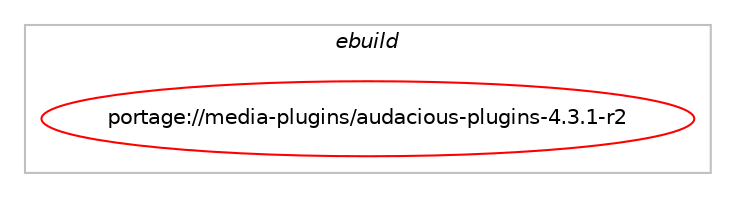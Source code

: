 digraph prolog {

# *************
# Graph options
# *************

newrank=true;
concentrate=true;
compound=true;
graph [rankdir=LR,fontname=Helvetica,fontsize=10,ranksep=1.5];#, ranksep=2.5, nodesep=0.2];
edge  [arrowhead=vee];
node  [fontname=Helvetica,fontsize=10];

# **********
# The ebuild
# **********

subgraph cluster_leftcol {
color=gray;
label=<<i>ebuild</i>>;
id [label="portage://media-plugins/audacious-plugins-4.3.1-r2", color=red, width=4, href="../media-plugins/audacious-plugins-4.3.1-r2.svg"];
}

# ****************
# The dependencies
# ****************

subgraph cluster_midcol {
color=gray;
label=<<i>dependencies</i>>;
subgraph cluster_compile {
fillcolor="#eeeeee";
style=filled;
label=<<i>compile</i>>;
# *** BEGIN UNKNOWN DEPENDENCY TYPE (TODO) ***
# id -> equal(use_conditional_group(positive,aac,portage://media-plugins/audacious-plugins-4.3.1-r2,[package_dependency(portage://media-plugins/audacious-plugins-4.3.1-r2,install,no,media-libs,faad2,greaterequal,[2.7,,,2.7],[],[])]))
# *** END UNKNOWN DEPENDENCY TYPE (TODO) ***

# *** BEGIN UNKNOWN DEPENDENCY TYPE (TODO) ***
# id -> equal(use_conditional_group(positive,alsa,portage://media-plugins/audacious-plugins-4.3.1-r2,[package_dependency(portage://media-plugins/audacious-plugins-4.3.1-r2,install,no,media-libs,alsa-lib,greaterequal,[1.0.16,,,1.0.16],[],[])]))
# *** END UNKNOWN DEPENDENCY TYPE (TODO) ***

# *** BEGIN UNKNOWN DEPENDENCY TYPE (TODO) ***
# id -> equal(use_conditional_group(positive,ampache,portage://media-plugins/audacious-plugins-4.3.1-r2,[package_dependency(portage://media-plugins/audacious-plugins-4.3.1-r2,install,no,media-libs,ampache_browser,equal,[1*,,,1*],any_same_slot,[])]))
# *** END UNKNOWN DEPENDENCY TYPE (TODO) ***

# *** BEGIN UNKNOWN DEPENDENCY TYPE (TODO) ***
# id -> equal(use_conditional_group(positive,bs2b,portage://media-plugins/audacious-plugins-4.3.1-r2,[package_dependency(portage://media-plugins/audacious-plugins-4.3.1-r2,install,no,media-libs,libbs2b,none,[,,],[],[])]))
# *** END UNKNOWN DEPENDENCY TYPE (TODO) ***

# *** BEGIN UNKNOWN DEPENDENCY TYPE (TODO) ***
# id -> equal(use_conditional_group(positive,cdda,portage://media-plugins/audacious-plugins-4.3.1-r2,[package_dependency(portage://media-plugins/audacious-plugins-4.3.1-r2,install,no,dev-libs,libcdio,none,[,,],any_same_slot,[]),package_dependency(portage://media-plugins/audacious-plugins-4.3.1-r2,install,no,dev-libs,libcdio-paranoia,none,[,,],any_same_slot,[]),package_dependency(portage://media-plugins/audacious-plugins-4.3.1-r2,install,no,media-libs,libcddb,greaterequal,[1.2.1,,,1.2.1],[],[])]))
# *** END UNKNOWN DEPENDENCY TYPE (TODO) ***

# *** BEGIN UNKNOWN DEPENDENCY TYPE (TODO) ***
# id -> equal(use_conditional_group(positive,cue,portage://media-plugins/audacious-plugins-4.3.1-r2,[package_dependency(portage://media-plugins/audacious-plugins-4.3.1-r2,install,no,media-libs,libcue,none,[,,],any_same_slot,[])]))
# *** END UNKNOWN DEPENDENCY TYPE (TODO) ***

# *** BEGIN UNKNOWN DEPENDENCY TYPE (TODO) ***
# id -> equal(use_conditional_group(positive,ffmpeg,portage://media-plugins/audacious-plugins-4.3.1-r2,[package_dependency(portage://media-plugins/audacious-plugins-4.3.1-r2,install,no,media-video,ffmpeg,greaterequal,[0.7.3,,,0.7.3],any_same_slot,[])]))
# *** END UNKNOWN DEPENDENCY TYPE (TODO) ***

# *** BEGIN UNKNOWN DEPENDENCY TYPE (TODO) ***
# id -> equal(use_conditional_group(positive,flac,portage://media-plugins/audacious-plugins-4.3.1-r2,[package_dependency(portage://media-plugins/audacious-plugins-4.3.1-r2,install,no,media-libs,flac,greaterequal,[1.2.1,,-r1,1.2.1-r1],any_same_slot,[]),package_dependency(portage://media-plugins/audacious-plugins-4.3.1-r2,install,no,media-libs,libvorbis,greaterequal,[1.0,,,1.0],[],[])]))
# *** END UNKNOWN DEPENDENCY TYPE (TODO) ***

# *** BEGIN UNKNOWN DEPENDENCY TYPE (TODO) ***
# id -> equal(use_conditional_group(positive,fluidsynth,portage://media-plugins/audacious-plugins-4.3.1-r2,[package_dependency(portage://media-plugins/audacious-plugins-4.3.1-r2,install,no,media-sound,fluidsynth,none,[,,],any_same_slot,[])]))
# *** END UNKNOWN DEPENDENCY TYPE (TODO) ***

# *** BEGIN UNKNOWN DEPENDENCY TYPE (TODO) ***
# id -> equal(use_conditional_group(positive,http,portage://media-plugins/audacious-plugins-4.3.1-r2,[package_dependency(portage://media-plugins/audacious-plugins-4.3.1-r2,install,no,net-libs,neon,greaterequal,[0.26.4,,,0.26.4],[],[])]))
# *** END UNKNOWN DEPENDENCY TYPE (TODO) ***

# *** BEGIN UNKNOWN DEPENDENCY TYPE (TODO) ***
# id -> equal(use_conditional_group(positive,jack,portage://media-plugins/audacious-plugins-4.3.1-r2,[package_dependency(portage://media-plugins/audacious-plugins-4.3.1-r2,install,no,media-libs,bio2jack,greaterequal,[0.4,,,0.4],[],[]),package_dependency(portage://media-plugins/audacious-plugins-4.3.1-r2,install,no,virtual,jack,none,[,,],[],[])]))
# *** END UNKNOWN DEPENDENCY TYPE (TODO) ***

# *** BEGIN UNKNOWN DEPENDENCY TYPE (TODO) ***
# id -> equal(use_conditional_group(positive,lame,portage://media-plugins/audacious-plugins-4.3.1-r2,[package_dependency(portage://media-plugins/audacious-plugins-4.3.1-r2,install,no,media-sound,lame,none,[,,],[],[])]))
# *** END UNKNOWN DEPENDENCY TYPE (TODO) ***

# *** BEGIN UNKNOWN DEPENDENCY TYPE (TODO) ***
# id -> equal(use_conditional_group(positive,libnotify,portage://media-plugins/audacious-plugins-4.3.1-r2,[package_dependency(portage://media-plugins/audacious-plugins-4.3.1-r2,install,no,x11-libs,libnotify,none,[,,],[],[])]))
# *** END UNKNOWN DEPENDENCY TYPE (TODO) ***

# *** BEGIN UNKNOWN DEPENDENCY TYPE (TODO) ***
# id -> equal(use_conditional_group(positive,libsamplerate,portage://media-plugins/audacious-plugins-4.3.1-r2,[package_dependency(portage://media-plugins/audacious-plugins-4.3.1-r2,install,no,media-libs,libsamplerate,none,[,,],any_same_slot,[])]))
# *** END UNKNOWN DEPENDENCY TYPE (TODO) ***

# *** BEGIN UNKNOWN DEPENDENCY TYPE (TODO) ***
# id -> equal(use_conditional_group(positive,lirc,portage://media-plugins/audacious-plugins-4.3.1-r2,[package_dependency(portage://media-plugins/audacious-plugins-4.3.1-r2,install,no,app-misc,lirc,none,[,,],[],[])]))
# *** END UNKNOWN DEPENDENCY TYPE (TODO) ***

# *** BEGIN UNKNOWN DEPENDENCY TYPE (TODO) ***
# id -> equal(use_conditional_group(positive,mms,portage://media-plugins/audacious-plugins-4.3.1-r2,[package_dependency(portage://media-plugins/audacious-plugins-4.3.1-r2,install,no,media-libs,libmms,greaterequal,[0.3,,,0.3],[],[])]))
# *** END UNKNOWN DEPENDENCY TYPE (TODO) ***

# *** BEGIN UNKNOWN DEPENDENCY TYPE (TODO) ***
# id -> equal(use_conditional_group(positive,modplug,portage://media-plugins/audacious-plugins-4.3.1-r2,[package_dependency(portage://media-plugins/audacious-plugins-4.3.1-r2,install,no,media-libs,libmodplug,none,[,,],[],[])]))
# *** END UNKNOWN DEPENDENCY TYPE (TODO) ***

# *** BEGIN UNKNOWN DEPENDENCY TYPE (TODO) ***
# id -> equal(use_conditional_group(positive,mp3,portage://media-plugins/audacious-plugins-4.3.1-r2,[package_dependency(portage://media-plugins/audacious-plugins-4.3.1-r2,install,no,media-sound,mpg123,greaterequal,[1.12.1,,,1.12.1],[],[])]))
# *** END UNKNOWN DEPENDENCY TYPE (TODO) ***

# *** BEGIN UNKNOWN DEPENDENCY TYPE (TODO) ***
# id -> equal(use_conditional_group(positive,opengl,portage://media-plugins/audacious-plugins-4.3.1-r2,[package_dependency(portage://media-plugins/audacious-plugins-4.3.1-r2,install,no,dev-qt,qtopengl,none,[,,],[slot(5)],[])]))
# *** END UNKNOWN DEPENDENCY TYPE (TODO) ***

# *** BEGIN UNKNOWN DEPENDENCY TYPE (TODO) ***
# id -> equal(use_conditional_group(positive,openmpt,portage://media-plugins/audacious-plugins-4.3.1-r2,[package_dependency(portage://media-plugins/audacious-plugins-4.3.1-r2,install,no,media-libs,libopenmpt,none,[,,],[],[])]))
# *** END UNKNOWN DEPENDENCY TYPE (TODO) ***

# *** BEGIN UNKNOWN DEPENDENCY TYPE (TODO) ***
# id -> equal(use_conditional_group(positive,opus,portage://media-plugins/audacious-plugins-4.3.1-r2,[package_dependency(portage://media-plugins/audacious-plugins-4.3.1-r2,install,no,media-libs,opusfile,none,[,,],[],[])]))
# *** END UNKNOWN DEPENDENCY TYPE (TODO) ***

# *** BEGIN UNKNOWN DEPENDENCY TYPE (TODO) ***
# id -> equal(use_conditional_group(positive,pipewire,portage://media-plugins/audacious-plugins-4.3.1-r2,[package_dependency(portage://media-plugins/audacious-plugins-4.3.1-r2,install,no,media-video,pipewire,none,[,,],any_same_slot,[])]))
# *** END UNKNOWN DEPENDENCY TYPE (TODO) ***

# *** BEGIN UNKNOWN DEPENDENCY TYPE (TODO) ***
# id -> equal(use_conditional_group(positive,pulseaudio,portage://media-plugins/audacious-plugins-4.3.1-r2,[package_dependency(portage://media-plugins/audacious-plugins-4.3.1-r2,install,no,media-libs,libpulse,none,[,,],[],[])]))
# *** END UNKNOWN DEPENDENCY TYPE (TODO) ***

# *** BEGIN UNKNOWN DEPENDENCY TYPE (TODO) ***
# id -> equal(use_conditional_group(positive,scrobbler,portage://media-plugins/audacious-plugins-4.3.1-r2,[package_dependency(portage://media-plugins/audacious-plugins-4.3.1-r2,install,no,net-misc,curl,none,[,,],[],[])]))
# *** END UNKNOWN DEPENDENCY TYPE (TODO) ***

# *** BEGIN UNKNOWN DEPENDENCY TYPE (TODO) ***
# id -> equal(use_conditional_group(positive,sdl,portage://media-plugins/audacious-plugins-4.3.1-r2,[package_dependency(portage://media-plugins/audacious-plugins-4.3.1-r2,install,no,media-libs,libsdl2,none,[,,],[],[use(enable(sound),none)])]))
# *** END UNKNOWN DEPENDENCY TYPE (TODO) ***

# *** BEGIN UNKNOWN DEPENDENCY TYPE (TODO) ***
# id -> equal(use_conditional_group(positive,sid,portage://media-plugins/audacious-plugins-4.3.1-r2,[package_dependency(portage://media-plugins/audacious-plugins-4.3.1-r2,install,no,media-libs,libsidplayfp,greaterequal,[1.0.0,,,1.0.0],[],[])]))
# *** END UNKNOWN DEPENDENCY TYPE (TODO) ***

# *** BEGIN UNKNOWN DEPENDENCY TYPE (TODO) ***
# id -> equal(use_conditional_group(positive,sndfile,portage://media-plugins/audacious-plugins-4.3.1-r2,[package_dependency(portage://media-plugins/audacious-plugins-4.3.1-r2,install,no,media-libs,libsndfile,greaterequal,[1.0.17,,-r1,1.0.17-r1],[],[])]))
# *** END UNKNOWN DEPENDENCY TYPE (TODO) ***

# *** BEGIN UNKNOWN DEPENDENCY TYPE (TODO) ***
# id -> equal(use_conditional_group(positive,soxr,portage://media-plugins/audacious-plugins-4.3.1-r2,[package_dependency(portage://media-plugins/audacious-plugins-4.3.1-r2,install,no,media-libs,soxr,none,[,,],[],[])]))
# *** END UNKNOWN DEPENDENCY TYPE (TODO) ***

# *** BEGIN UNKNOWN DEPENDENCY TYPE (TODO) ***
# id -> equal(use_conditional_group(positive,speedpitch,portage://media-plugins/audacious-plugins-4.3.1-r2,[package_dependency(portage://media-plugins/audacious-plugins-4.3.1-r2,install,no,media-libs,libsamplerate,none,[,,],any_same_slot,[])]))
# *** END UNKNOWN DEPENDENCY TYPE (TODO) ***

# *** BEGIN UNKNOWN DEPENDENCY TYPE (TODO) ***
# id -> equal(use_conditional_group(positive,streamtuner,portage://media-plugins/audacious-plugins-4.3.1-r2,[package_dependency(portage://media-plugins/audacious-plugins-4.3.1-r2,install,no,dev-qt,qtnetwork,none,[,,],[slot(5)],[])]))
# *** END UNKNOWN DEPENDENCY TYPE (TODO) ***

# *** BEGIN UNKNOWN DEPENDENCY TYPE (TODO) ***
# id -> equal(use_conditional_group(positive,vorbis,portage://media-plugins/audacious-plugins-4.3.1-r2,[package_dependency(portage://media-plugins/audacious-plugins-4.3.1-r2,install,no,media-libs,libogg,greaterequal,[1.1.3,,,1.1.3],[],[]),package_dependency(portage://media-plugins/audacious-plugins-4.3.1-r2,install,no,media-libs,libvorbis,greaterequal,[1.2.0,,,1.2.0],[],[])]))
# *** END UNKNOWN DEPENDENCY TYPE (TODO) ***

# *** BEGIN UNKNOWN DEPENDENCY TYPE (TODO) ***
# id -> equal(use_conditional_group(positive,wavpack,portage://media-plugins/audacious-plugins-4.3.1-r2,[package_dependency(portage://media-plugins/audacious-plugins-4.3.1-r2,install,no,media-sound,wavpack,greaterequal,[4.50.1,,-r1,4.50.1-r1],[],[])]))
# *** END UNKNOWN DEPENDENCY TYPE (TODO) ***

# *** BEGIN UNKNOWN DEPENDENCY TYPE (TODO) ***
# id -> equal(package_dependency(portage://media-plugins/audacious-plugins-4.3.1-r2,install,no,app-arch,unzip,none,[,,],[],[]))
# *** END UNKNOWN DEPENDENCY TYPE (TODO) ***

# *** BEGIN UNKNOWN DEPENDENCY TYPE (TODO) ***
# id -> equal(package_dependency(portage://media-plugins/audacious-plugins-4.3.1-r2,install,no,dev-libs,glib,none,[,,],[slot(2)],[]))
# *** END UNKNOWN DEPENDENCY TYPE (TODO) ***

# *** BEGIN UNKNOWN DEPENDENCY TYPE (TODO) ***
# id -> equal(package_dependency(portage://media-plugins/audacious-plugins-4.3.1-r2,install,no,dev-libs,libxml2,none,[,,],[slot(2)],[]))
# *** END UNKNOWN DEPENDENCY TYPE (TODO) ***

# *** BEGIN UNKNOWN DEPENDENCY TYPE (TODO) ***
# id -> equal(package_dependency(portage://media-plugins/audacious-plugins-4.3.1-r2,install,no,dev-qt,qtcore,none,[,,],[slot(5)],[]))
# *** END UNKNOWN DEPENDENCY TYPE (TODO) ***

# *** BEGIN UNKNOWN DEPENDENCY TYPE (TODO) ***
# id -> equal(package_dependency(portage://media-plugins/audacious-plugins-4.3.1-r2,install,no,dev-qt,qtgui,none,[,,],[slot(5)],[]))
# *** END UNKNOWN DEPENDENCY TYPE (TODO) ***

# *** BEGIN UNKNOWN DEPENDENCY TYPE (TODO) ***
# id -> equal(package_dependency(portage://media-plugins/audacious-plugins-4.3.1-r2,install,no,dev-qt,qtmultimedia,none,[,,],[slot(5)],[]))
# *** END UNKNOWN DEPENDENCY TYPE (TODO) ***

# *** BEGIN UNKNOWN DEPENDENCY TYPE (TODO) ***
# id -> equal(package_dependency(portage://media-plugins/audacious-plugins-4.3.1-r2,install,no,dev-qt,qtwidgets,none,[,,],[slot(5)],[]))
# *** END UNKNOWN DEPENDENCY TYPE (TODO) ***

# *** BEGIN UNKNOWN DEPENDENCY TYPE (TODO) ***
# id -> equal(package_dependency(portage://media-plugins/audacious-plugins-4.3.1-r2,install,no,media-sound,audacious,tilde,[4.3.1,,,4.3.1],[],[]))
# *** END UNKNOWN DEPENDENCY TYPE (TODO) ***

# *** BEGIN UNKNOWN DEPENDENCY TYPE (TODO) ***
# id -> equal(package_dependency(portage://media-plugins/audacious-plugins-4.3.1-r2,install,no,sys-libs,zlib,none,[,,],[],[]))
# *** END UNKNOWN DEPENDENCY TYPE (TODO) ***

# *** BEGIN UNKNOWN DEPENDENCY TYPE (TODO) ***
# id -> equal(package_dependency(portage://media-plugins/audacious-plugins-4.3.1-r2,install,no,x11-libs,gdk-pixbuf,none,[,,],[slot(2)],[]))
# *** END UNKNOWN DEPENDENCY TYPE (TODO) ***

}
subgraph cluster_compileandrun {
fillcolor="#eeeeee";
style=filled;
label=<<i>compile and run</i>>;
}
subgraph cluster_run {
fillcolor="#eeeeee";
style=filled;
label=<<i>run</i>>;
# *** BEGIN UNKNOWN DEPENDENCY TYPE (TODO) ***
# id -> equal(use_conditional_group(positive,aac,portage://media-plugins/audacious-plugins-4.3.1-r2,[package_dependency(portage://media-plugins/audacious-plugins-4.3.1-r2,run,no,media-libs,faad2,greaterequal,[2.7,,,2.7],[],[])]))
# *** END UNKNOWN DEPENDENCY TYPE (TODO) ***

# *** BEGIN UNKNOWN DEPENDENCY TYPE (TODO) ***
# id -> equal(use_conditional_group(positive,alsa,portage://media-plugins/audacious-plugins-4.3.1-r2,[package_dependency(portage://media-plugins/audacious-plugins-4.3.1-r2,run,no,media-libs,alsa-lib,greaterequal,[1.0.16,,,1.0.16],[],[])]))
# *** END UNKNOWN DEPENDENCY TYPE (TODO) ***

# *** BEGIN UNKNOWN DEPENDENCY TYPE (TODO) ***
# id -> equal(use_conditional_group(positive,ampache,portage://media-plugins/audacious-plugins-4.3.1-r2,[package_dependency(portage://media-plugins/audacious-plugins-4.3.1-r2,run,no,media-libs,ampache_browser,equal,[1*,,,1*],any_same_slot,[])]))
# *** END UNKNOWN DEPENDENCY TYPE (TODO) ***

# *** BEGIN UNKNOWN DEPENDENCY TYPE (TODO) ***
# id -> equal(use_conditional_group(positive,bs2b,portage://media-plugins/audacious-plugins-4.3.1-r2,[package_dependency(portage://media-plugins/audacious-plugins-4.3.1-r2,run,no,media-libs,libbs2b,none,[,,],[],[])]))
# *** END UNKNOWN DEPENDENCY TYPE (TODO) ***

# *** BEGIN UNKNOWN DEPENDENCY TYPE (TODO) ***
# id -> equal(use_conditional_group(positive,cdda,portage://media-plugins/audacious-plugins-4.3.1-r2,[package_dependency(portage://media-plugins/audacious-plugins-4.3.1-r2,run,no,dev-libs,libcdio,none,[,,],any_same_slot,[]),package_dependency(portage://media-plugins/audacious-plugins-4.3.1-r2,run,no,dev-libs,libcdio-paranoia,none,[,,],any_same_slot,[]),package_dependency(portage://media-plugins/audacious-plugins-4.3.1-r2,run,no,media-libs,libcddb,greaterequal,[1.2.1,,,1.2.1],[],[])]))
# *** END UNKNOWN DEPENDENCY TYPE (TODO) ***

# *** BEGIN UNKNOWN DEPENDENCY TYPE (TODO) ***
# id -> equal(use_conditional_group(positive,cue,portage://media-plugins/audacious-plugins-4.3.1-r2,[package_dependency(portage://media-plugins/audacious-plugins-4.3.1-r2,run,no,media-libs,libcue,none,[,,],any_same_slot,[])]))
# *** END UNKNOWN DEPENDENCY TYPE (TODO) ***

# *** BEGIN UNKNOWN DEPENDENCY TYPE (TODO) ***
# id -> equal(use_conditional_group(positive,ffmpeg,portage://media-plugins/audacious-plugins-4.3.1-r2,[package_dependency(portage://media-plugins/audacious-plugins-4.3.1-r2,run,no,media-video,ffmpeg,greaterequal,[0.7.3,,,0.7.3],any_same_slot,[])]))
# *** END UNKNOWN DEPENDENCY TYPE (TODO) ***

# *** BEGIN UNKNOWN DEPENDENCY TYPE (TODO) ***
# id -> equal(use_conditional_group(positive,flac,portage://media-plugins/audacious-plugins-4.3.1-r2,[package_dependency(portage://media-plugins/audacious-plugins-4.3.1-r2,run,no,media-libs,flac,greaterequal,[1.2.1,,-r1,1.2.1-r1],any_same_slot,[]),package_dependency(portage://media-plugins/audacious-plugins-4.3.1-r2,run,no,media-libs,libvorbis,greaterequal,[1.0,,,1.0],[],[])]))
# *** END UNKNOWN DEPENDENCY TYPE (TODO) ***

# *** BEGIN UNKNOWN DEPENDENCY TYPE (TODO) ***
# id -> equal(use_conditional_group(positive,fluidsynth,portage://media-plugins/audacious-plugins-4.3.1-r2,[package_dependency(portage://media-plugins/audacious-plugins-4.3.1-r2,run,no,media-sound,fluidsynth,none,[,,],any_same_slot,[])]))
# *** END UNKNOWN DEPENDENCY TYPE (TODO) ***

# *** BEGIN UNKNOWN DEPENDENCY TYPE (TODO) ***
# id -> equal(use_conditional_group(positive,http,portage://media-plugins/audacious-plugins-4.3.1-r2,[package_dependency(portage://media-plugins/audacious-plugins-4.3.1-r2,run,no,net-libs,neon,greaterequal,[0.26.4,,,0.26.4],[],[])]))
# *** END UNKNOWN DEPENDENCY TYPE (TODO) ***

# *** BEGIN UNKNOWN DEPENDENCY TYPE (TODO) ***
# id -> equal(use_conditional_group(positive,jack,portage://media-plugins/audacious-plugins-4.3.1-r2,[package_dependency(portage://media-plugins/audacious-plugins-4.3.1-r2,run,no,media-libs,bio2jack,greaterequal,[0.4,,,0.4],[],[]),package_dependency(portage://media-plugins/audacious-plugins-4.3.1-r2,run,no,virtual,jack,none,[,,],[],[])]))
# *** END UNKNOWN DEPENDENCY TYPE (TODO) ***

# *** BEGIN UNKNOWN DEPENDENCY TYPE (TODO) ***
# id -> equal(use_conditional_group(positive,lame,portage://media-plugins/audacious-plugins-4.3.1-r2,[package_dependency(portage://media-plugins/audacious-plugins-4.3.1-r2,run,no,media-sound,lame,none,[,,],[],[])]))
# *** END UNKNOWN DEPENDENCY TYPE (TODO) ***

# *** BEGIN UNKNOWN DEPENDENCY TYPE (TODO) ***
# id -> equal(use_conditional_group(positive,libnotify,portage://media-plugins/audacious-plugins-4.3.1-r2,[package_dependency(portage://media-plugins/audacious-plugins-4.3.1-r2,run,no,x11-libs,libnotify,none,[,,],[],[])]))
# *** END UNKNOWN DEPENDENCY TYPE (TODO) ***

# *** BEGIN UNKNOWN DEPENDENCY TYPE (TODO) ***
# id -> equal(use_conditional_group(positive,libsamplerate,portage://media-plugins/audacious-plugins-4.3.1-r2,[package_dependency(portage://media-plugins/audacious-plugins-4.3.1-r2,run,no,media-libs,libsamplerate,none,[,,],any_same_slot,[])]))
# *** END UNKNOWN DEPENDENCY TYPE (TODO) ***

# *** BEGIN UNKNOWN DEPENDENCY TYPE (TODO) ***
# id -> equal(use_conditional_group(positive,lirc,portage://media-plugins/audacious-plugins-4.3.1-r2,[package_dependency(portage://media-plugins/audacious-plugins-4.3.1-r2,run,no,app-misc,lirc,none,[,,],[],[])]))
# *** END UNKNOWN DEPENDENCY TYPE (TODO) ***

# *** BEGIN UNKNOWN DEPENDENCY TYPE (TODO) ***
# id -> equal(use_conditional_group(positive,mms,portage://media-plugins/audacious-plugins-4.3.1-r2,[package_dependency(portage://media-plugins/audacious-plugins-4.3.1-r2,run,no,media-libs,libmms,greaterequal,[0.3,,,0.3],[],[])]))
# *** END UNKNOWN DEPENDENCY TYPE (TODO) ***

# *** BEGIN UNKNOWN DEPENDENCY TYPE (TODO) ***
# id -> equal(use_conditional_group(positive,modplug,portage://media-plugins/audacious-plugins-4.3.1-r2,[package_dependency(portage://media-plugins/audacious-plugins-4.3.1-r2,run,no,media-libs,libmodplug,none,[,,],[],[])]))
# *** END UNKNOWN DEPENDENCY TYPE (TODO) ***

# *** BEGIN UNKNOWN DEPENDENCY TYPE (TODO) ***
# id -> equal(use_conditional_group(positive,mp3,portage://media-plugins/audacious-plugins-4.3.1-r2,[package_dependency(portage://media-plugins/audacious-plugins-4.3.1-r2,run,no,media-sound,mpg123,greaterequal,[1.12.1,,,1.12.1],[],[])]))
# *** END UNKNOWN DEPENDENCY TYPE (TODO) ***

# *** BEGIN UNKNOWN DEPENDENCY TYPE (TODO) ***
# id -> equal(use_conditional_group(positive,opengl,portage://media-plugins/audacious-plugins-4.3.1-r2,[package_dependency(portage://media-plugins/audacious-plugins-4.3.1-r2,run,no,dev-qt,qtopengl,none,[,,],[slot(5)],[])]))
# *** END UNKNOWN DEPENDENCY TYPE (TODO) ***

# *** BEGIN UNKNOWN DEPENDENCY TYPE (TODO) ***
# id -> equal(use_conditional_group(positive,openmpt,portage://media-plugins/audacious-plugins-4.3.1-r2,[package_dependency(portage://media-plugins/audacious-plugins-4.3.1-r2,run,no,media-libs,libopenmpt,none,[,,],[],[])]))
# *** END UNKNOWN DEPENDENCY TYPE (TODO) ***

# *** BEGIN UNKNOWN DEPENDENCY TYPE (TODO) ***
# id -> equal(use_conditional_group(positive,opus,portage://media-plugins/audacious-plugins-4.3.1-r2,[package_dependency(portage://media-plugins/audacious-plugins-4.3.1-r2,run,no,media-libs,opusfile,none,[,,],[],[])]))
# *** END UNKNOWN DEPENDENCY TYPE (TODO) ***

# *** BEGIN UNKNOWN DEPENDENCY TYPE (TODO) ***
# id -> equal(use_conditional_group(positive,pipewire,portage://media-plugins/audacious-plugins-4.3.1-r2,[package_dependency(portage://media-plugins/audacious-plugins-4.3.1-r2,run,no,media-video,pipewire,none,[,,],any_same_slot,[])]))
# *** END UNKNOWN DEPENDENCY TYPE (TODO) ***

# *** BEGIN UNKNOWN DEPENDENCY TYPE (TODO) ***
# id -> equal(use_conditional_group(positive,pulseaudio,portage://media-plugins/audacious-plugins-4.3.1-r2,[package_dependency(portage://media-plugins/audacious-plugins-4.3.1-r2,run,no,media-libs,libpulse,none,[,,],[],[])]))
# *** END UNKNOWN DEPENDENCY TYPE (TODO) ***

# *** BEGIN UNKNOWN DEPENDENCY TYPE (TODO) ***
# id -> equal(use_conditional_group(positive,scrobbler,portage://media-plugins/audacious-plugins-4.3.1-r2,[package_dependency(portage://media-plugins/audacious-plugins-4.3.1-r2,run,no,net-misc,curl,none,[,,],[],[])]))
# *** END UNKNOWN DEPENDENCY TYPE (TODO) ***

# *** BEGIN UNKNOWN DEPENDENCY TYPE (TODO) ***
# id -> equal(use_conditional_group(positive,sdl,portage://media-plugins/audacious-plugins-4.3.1-r2,[package_dependency(portage://media-plugins/audacious-plugins-4.3.1-r2,run,no,media-libs,libsdl2,none,[,,],[],[use(enable(sound),none)])]))
# *** END UNKNOWN DEPENDENCY TYPE (TODO) ***

# *** BEGIN UNKNOWN DEPENDENCY TYPE (TODO) ***
# id -> equal(use_conditional_group(positive,sid,portage://media-plugins/audacious-plugins-4.3.1-r2,[package_dependency(portage://media-plugins/audacious-plugins-4.3.1-r2,run,no,media-libs,libsidplayfp,greaterequal,[1.0.0,,,1.0.0],[],[])]))
# *** END UNKNOWN DEPENDENCY TYPE (TODO) ***

# *** BEGIN UNKNOWN DEPENDENCY TYPE (TODO) ***
# id -> equal(use_conditional_group(positive,sndfile,portage://media-plugins/audacious-plugins-4.3.1-r2,[package_dependency(portage://media-plugins/audacious-plugins-4.3.1-r2,run,no,media-libs,libsndfile,greaterequal,[1.0.17,,-r1,1.0.17-r1],[],[])]))
# *** END UNKNOWN DEPENDENCY TYPE (TODO) ***

# *** BEGIN UNKNOWN DEPENDENCY TYPE (TODO) ***
# id -> equal(use_conditional_group(positive,soxr,portage://media-plugins/audacious-plugins-4.3.1-r2,[package_dependency(portage://media-plugins/audacious-plugins-4.3.1-r2,run,no,media-libs,soxr,none,[,,],[],[])]))
# *** END UNKNOWN DEPENDENCY TYPE (TODO) ***

# *** BEGIN UNKNOWN DEPENDENCY TYPE (TODO) ***
# id -> equal(use_conditional_group(positive,speedpitch,portage://media-plugins/audacious-plugins-4.3.1-r2,[package_dependency(portage://media-plugins/audacious-plugins-4.3.1-r2,run,no,media-libs,libsamplerate,none,[,,],any_same_slot,[])]))
# *** END UNKNOWN DEPENDENCY TYPE (TODO) ***

# *** BEGIN UNKNOWN DEPENDENCY TYPE (TODO) ***
# id -> equal(use_conditional_group(positive,streamtuner,portage://media-plugins/audacious-plugins-4.3.1-r2,[package_dependency(portage://media-plugins/audacious-plugins-4.3.1-r2,run,no,dev-qt,qtnetwork,none,[,,],[slot(5)],[])]))
# *** END UNKNOWN DEPENDENCY TYPE (TODO) ***

# *** BEGIN UNKNOWN DEPENDENCY TYPE (TODO) ***
# id -> equal(use_conditional_group(positive,vorbis,portage://media-plugins/audacious-plugins-4.3.1-r2,[package_dependency(portage://media-plugins/audacious-plugins-4.3.1-r2,run,no,media-libs,libogg,greaterequal,[1.1.3,,,1.1.3],[],[]),package_dependency(portage://media-plugins/audacious-plugins-4.3.1-r2,run,no,media-libs,libvorbis,greaterequal,[1.2.0,,,1.2.0],[],[])]))
# *** END UNKNOWN DEPENDENCY TYPE (TODO) ***

# *** BEGIN UNKNOWN DEPENDENCY TYPE (TODO) ***
# id -> equal(use_conditional_group(positive,wavpack,portage://media-plugins/audacious-plugins-4.3.1-r2,[package_dependency(portage://media-plugins/audacious-plugins-4.3.1-r2,run,no,media-sound,wavpack,greaterequal,[4.50.1,,-r1,4.50.1-r1],[],[])]))
# *** END UNKNOWN DEPENDENCY TYPE (TODO) ***

# *** BEGIN UNKNOWN DEPENDENCY TYPE (TODO) ***
# id -> equal(package_dependency(portage://media-plugins/audacious-plugins-4.3.1-r2,run,no,app-arch,unzip,none,[,,],[],[]))
# *** END UNKNOWN DEPENDENCY TYPE (TODO) ***

# *** BEGIN UNKNOWN DEPENDENCY TYPE (TODO) ***
# id -> equal(package_dependency(portage://media-plugins/audacious-plugins-4.3.1-r2,run,no,dev-libs,glib,none,[,,],[slot(2)],[]))
# *** END UNKNOWN DEPENDENCY TYPE (TODO) ***

# *** BEGIN UNKNOWN DEPENDENCY TYPE (TODO) ***
# id -> equal(package_dependency(portage://media-plugins/audacious-plugins-4.3.1-r2,run,no,dev-libs,libxml2,none,[,,],[slot(2)],[]))
# *** END UNKNOWN DEPENDENCY TYPE (TODO) ***

# *** BEGIN UNKNOWN DEPENDENCY TYPE (TODO) ***
# id -> equal(package_dependency(portage://media-plugins/audacious-plugins-4.3.1-r2,run,no,dev-qt,qtcore,none,[,,],[slot(5)],[]))
# *** END UNKNOWN DEPENDENCY TYPE (TODO) ***

# *** BEGIN UNKNOWN DEPENDENCY TYPE (TODO) ***
# id -> equal(package_dependency(portage://media-plugins/audacious-plugins-4.3.1-r2,run,no,dev-qt,qtgui,none,[,,],[slot(5)],[]))
# *** END UNKNOWN DEPENDENCY TYPE (TODO) ***

# *** BEGIN UNKNOWN DEPENDENCY TYPE (TODO) ***
# id -> equal(package_dependency(portage://media-plugins/audacious-plugins-4.3.1-r2,run,no,dev-qt,qtmultimedia,none,[,,],[slot(5)],[]))
# *** END UNKNOWN DEPENDENCY TYPE (TODO) ***

# *** BEGIN UNKNOWN DEPENDENCY TYPE (TODO) ***
# id -> equal(package_dependency(portage://media-plugins/audacious-plugins-4.3.1-r2,run,no,dev-qt,qtwidgets,none,[,,],[slot(5)],[]))
# *** END UNKNOWN DEPENDENCY TYPE (TODO) ***

# *** BEGIN UNKNOWN DEPENDENCY TYPE (TODO) ***
# id -> equal(package_dependency(portage://media-plugins/audacious-plugins-4.3.1-r2,run,no,media-sound,audacious,tilde,[4.3.1,,,4.3.1],[],[]))
# *** END UNKNOWN DEPENDENCY TYPE (TODO) ***

# *** BEGIN UNKNOWN DEPENDENCY TYPE (TODO) ***
# id -> equal(package_dependency(portage://media-plugins/audacious-plugins-4.3.1-r2,run,no,sys-libs,zlib,none,[,,],[],[]))
# *** END UNKNOWN DEPENDENCY TYPE (TODO) ***

# *** BEGIN UNKNOWN DEPENDENCY TYPE (TODO) ***
# id -> equal(package_dependency(portage://media-plugins/audacious-plugins-4.3.1-r2,run,no,x11-libs,gdk-pixbuf,none,[,,],[slot(2)],[]))
# *** END UNKNOWN DEPENDENCY TYPE (TODO) ***

}
}

# **************
# The candidates
# **************

subgraph cluster_choices {
rank=same;
color=gray;
label=<<i>candidates</i>>;

}

}
